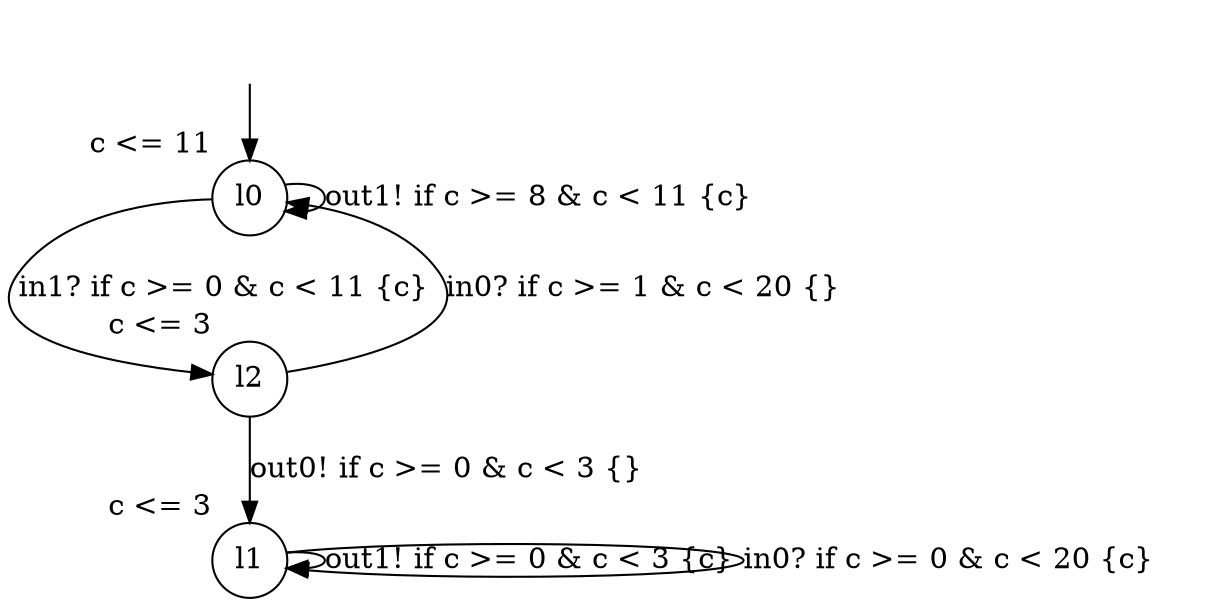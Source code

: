 digraph g {
__start0 [label="" shape="none"];
l0 [shape="circle" margin=0 label="l0", xlabel="c <= 11"];
l1 [shape="circle" margin=0 label="l1", xlabel="c <= 3"];
l2 [shape="circle" margin=0 label="l2", xlabel="c <= 3"];
l0 -> l2 [label="in1? if c >= 0 & c < 11 {c} "];
l0 -> l0 [label="out1! if c >= 8 & c < 11 {c} "];
l1 -> l1 [label="out1! if c >= 0 & c < 3 {c} "];
l1 -> l1 [label="in0? if c >= 0 & c < 20 {c} "];
l2 -> l0 [label="in0? if c >= 1 & c < 20 {} "];
l2 -> l1 [label="out0! if c >= 0 & c < 3 {} "];
__start0 -> l0;
}
